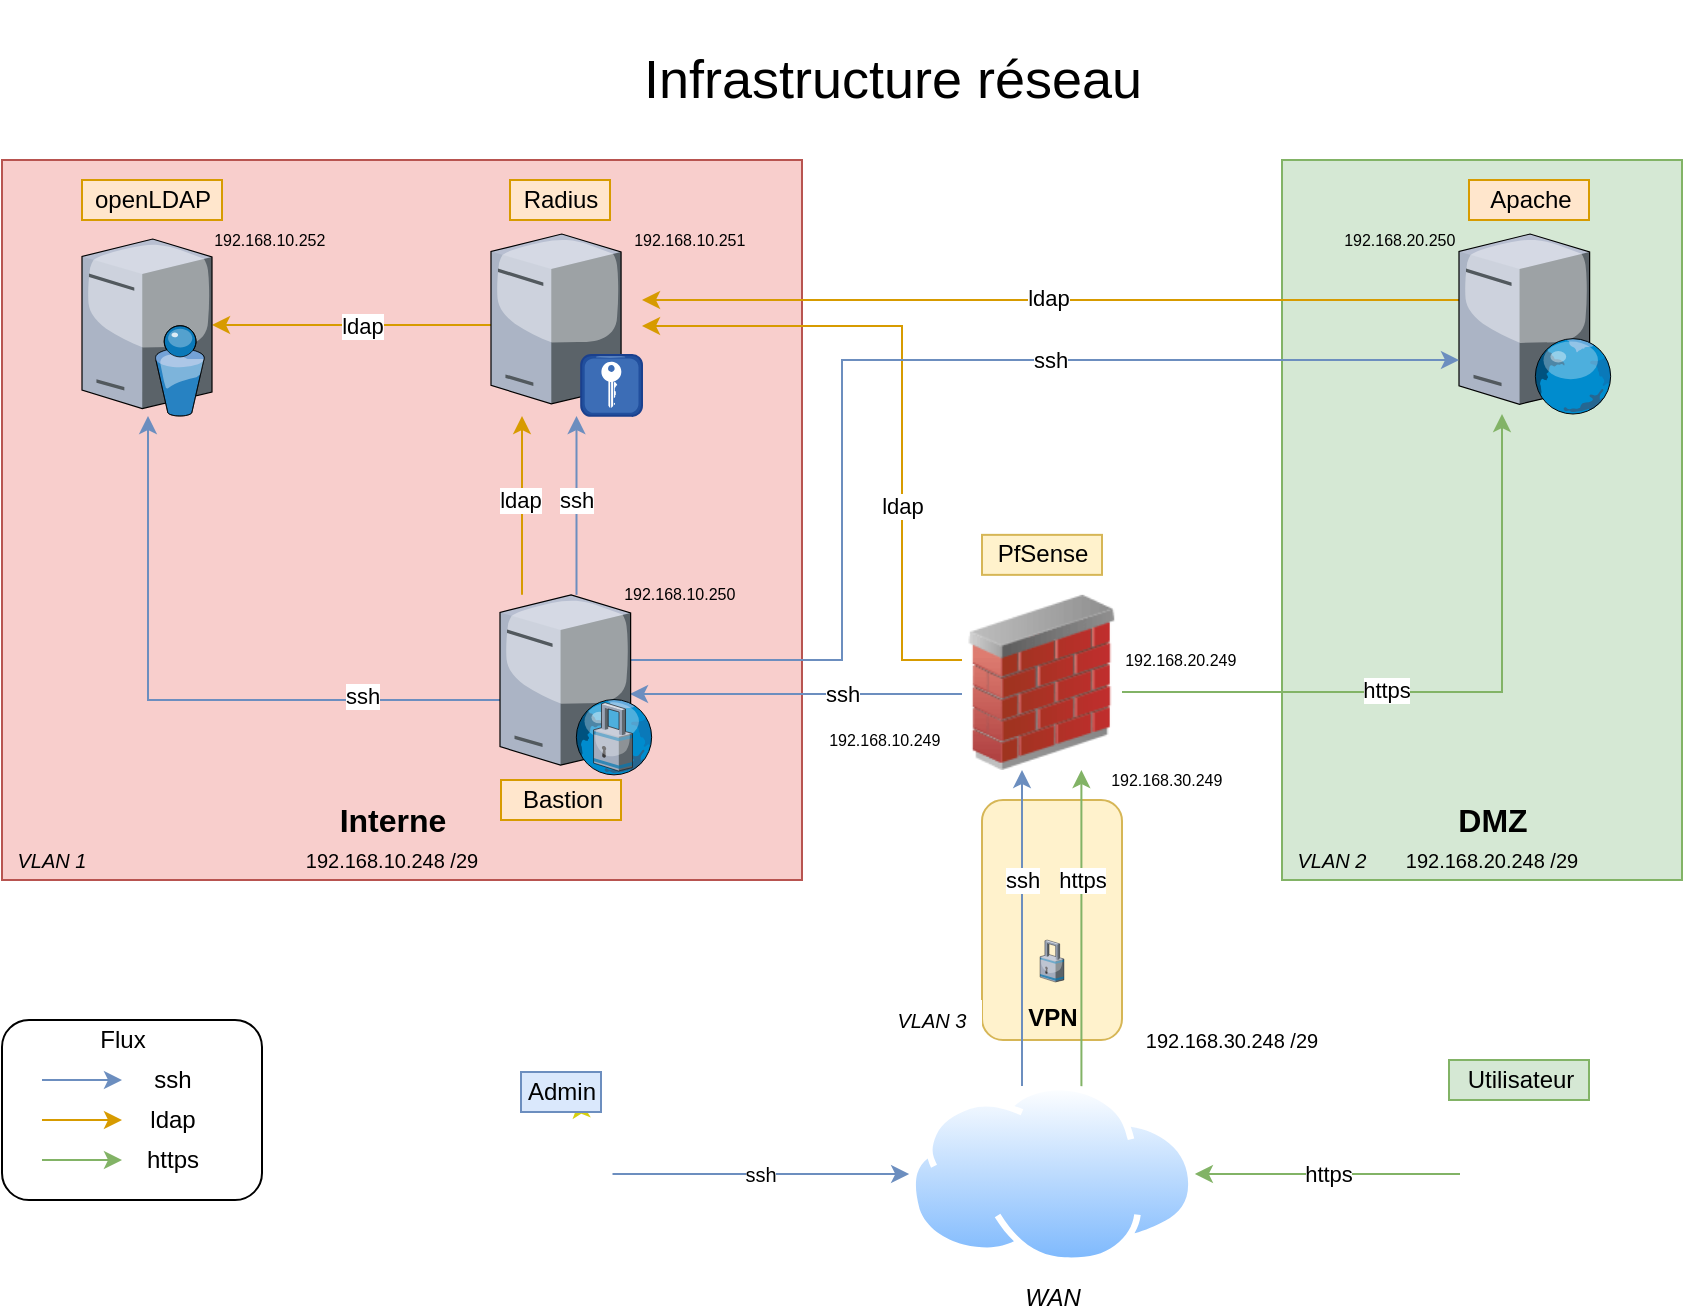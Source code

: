 <mxfile version="14.2.9" type="device"><diagram id="QG5FxIs-d3T0Kb_zraow" name="Page-1"><mxGraphModel dx="1185" dy="638" grid="1" gridSize="10" guides="1" tooltips="1" connect="1" arrows="1" fold="1" page="1" pageScale="1" pageWidth="1169" pageHeight="1654" math="0" shadow="0"><root><mxCell id="0"/><mxCell id="1" parent="0"/><mxCell id="yojVZkFBQaKlqHBhDMuP-142" value="" style="rounded=1;whiteSpace=wrap;html=1;glass=0;labelBackgroundColor=#85FFCA;strokeWidth=1;fillColor=#fff2cc;fontSize=27;strokeColor=#d6b656;" parent="1" vertex="1"><mxGeometry x="730" y="440" width="70" height="120" as="geometry"/></mxCell><mxCell id="yojVZkFBQaKlqHBhDMuP-131" value="" style="rounded=1;whiteSpace=wrap;html=1;glass=0;" parent="1" vertex="1"><mxGeometry x="240" y="550" width="130" height="90" as="geometry"/></mxCell><mxCell id="yojVZkFBQaKlqHBhDMuP-35" value="" style="rounded=0;whiteSpace=wrap;html=1;fillColor=#d5e8d4;strokeColor=#82b366;" parent="1" vertex="1"><mxGeometry x="880" y="120" width="200" height="360" as="geometry"/></mxCell><mxCell id="yojVZkFBQaKlqHBhDMuP-34" value="" style="whiteSpace=wrap;html=1;fillColor=#f8cecc;strokeColor=#b85450;" parent="1" vertex="1"><mxGeometry x="240" y="120" width="400" height="360" as="geometry"/></mxCell><mxCell id="yojVZkFBQaKlqHBhDMuP-86" value="https" style="edgeStyle=orthogonalEdgeStyle;rounded=0;orthogonalLoop=1;jettySize=auto;html=1;entryX=1;entryY=0.5;entryDx=0;entryDy=0;startArrow=none;startFill=0;endArrow=classic;endFill=1;strokeColor=#82b366;fillColor=#d5e8d4;" parent="1" target="yojVZkFBQaKlqHBhDMuP-85" edge="1"><mxGeometry relative="1" as="geometry"><mxPoint x="969" y="627" as="sourcePoint"/><Array as="points"><mxPoint x="969" y="627"/></Array></mxGeometry></mxCell><mxCell id="yojVZkFBQaKlqHBhDMuP-21" style="edgeStyle=orthogonalEdgeStyle;rounded=0;orthogonalLoop=1;jettySize=auto;html=1;fillColor=#ffe6cc;strokeColor=#d79b00;" parent="1" source="yojVZkFBQaKlqHBhDMuP-10" target="yojVZkFBQaKlqHBhDMuP-8" edge="1"><mxGeometry relative="1" as="geometry"><Array as="points"><mxPoint x="920" y="190"/><mxPoint x="920" y="190"/></Array></mxGeometry></mxCell><mxCell id="yojVZkFBQaKlqHBhDMuP-60" value="ldap" style="edgeLabel;html=1;align=center;verticalAlign=middle;resizable=0;points=[];" parent="yojVZkFBQaKlqHBhDMuP-21" vertex="1" connectable="0"><mxGeometry x="0.202" relative="1" as="geometry"><mxPoint x="39.5" y="-1.25" as="offset"/></mxGeometry></mxCell><mxCell id="yojVZkFBQaKlqHBhDMuP-70" style="edgeStyle=orthogonalEdgeStyle;rounded=0;orthogonalLoop=1;jettySize=auto;html=1;strokeColor=#d79b00;fillColor=#ffe6cc;" parent="1" source="yojVZkFBQaKlqHBhDMuP-8" target="yojVZkFBQaKlqHBhDMuP-9" edge="1"><mxGeometry relative="1" as="geometry"><Array as="points"><mxPoint x="490" y="206"/><mxPoint x="490" y="206"/></Array></mxGeometry></mxCell><mxCell id="yojVZkFBQaKlqHBhDMuP-116" value="ldap" style="edgeLabel;html=1;align=center;verticalAlign=middle;resizable=0;points=[];" parent="yojVZkFBQaKlqHBhDMuP-70" vertex="1" connectable="0"><mxGeometry x="0.341" relative="1" as="geometry"><mxPoint x="28.5" as="offset"/></mxGeometry></mxCell><mxCell id="yojVZkFBQaKlqHBhDMuP-9" value="" style="verticalLabelPosition=bottom;aspect=fixed;html=1;verticalAlign=top;strokeColor=none;align=center;outlineConnect=0;shape=mxgraph.citrix.directory_server;" parent="1" vertex="1"><mxGeometry x="280" y="159.5" width="65" height="88.5" as="geometry"/></mxCell><mxCell id="yojVZkFBQaKlqHBhDMuP-10" value="" style="verticalLabelPosition=bottom;aspect=fixed;html=1;verticalAlign=top;strokeColor=none;align=center;outlineConnect=0;shape=mxgraph.citrix.web_server;" parent="1" vertex="1"><mxGeometry x="968.5" y="157" width="76.5" height="90" as="geometry"/></mxCell><mxCell id="yojVZkFBQaKlqHBhDMuP-13" style="edgeStyle=orthogonalEdgeStyle;rounded=0;orthogonalLoop=1;jettySize=auto;html=1;fillColor=#d5e8d4;strokeColor=#82b366;" parent="1" source="yojVZkFBQaKlqHBhDMuP-12" target="yojVZkFBQaKlqHBhDMuP-10" edge="1"><mxGeometry relative="1" as="geometry"><Array as="points"><mxPoint x="990" y="386"/></Array></mxGeometry></mxCell><mxCell id="yojVZkFBQaKlqHBhDMuP-57" value="&lt;span style=&quot;color: rgba(0 , 0 , 0 , 0) ; font-family: monospace ; font-size: 0px ; background-color: rgb(248 , 249 , 250)&quot;&gt;%3CmxGraphModel%3E%3Croot%3E%3CmxCell%20id%3D%220%22%2F%3E%3CmxCell%20id%3D%221%22%20parent%3D%220%22%2F%3E%3CmxCell%20id%3D%222%22%20value%3D%22https%22%20style%3D%22text%3Bhtml%3D1%3Balign%3Dcenter%3BverticalAlign%3Dmiddle%3Bresizable%3D0%3Bpoints%3D%5B%5D%3Bautosize%3D1%3B%22%20vertex%3D%221%22%20parent%3D%221%22%3E%3CmxGeometry%20x%3D%22950%22%20y%3D%22500%22%20width%3D%2240%22%20height%3D%2220%22%20as%3D%22geometry%22%2F%3E%3C%2FmxCell%3E%3C%2Froot%3E%3C%2FmxGraphModel%3E&lt;/span&gt;" style="edgeLabel;html=1;align=center;verticalAlign=middle;resizable=0;points=[];" parent="yojVZkFBQaKlqHBhDMuP-13" vertex="1" connectable="0"><mxGeometry x="-0.048" y="2" relative="1" as="geometry"><mxPoint as="offset"/></mxGeometry></mxCell><mxCell id="yojVZkFBQaKlqHBhDMuP-58" value="https" style="edgeLabel;html=1;align=center;verticalAlign=middle;resizable=0;points=[];" parent="yojVZkFBQaKlqHBhDMuP-13" vertex="1" connectable="0"><mxGeometry x="-0.081" y="1" relative="1" as="geometry"><mxPoint x="-19" as="offset"/></mxGeometry></mxCell><mxCell id="yojVZkFBQaKlqHBhDMuP-95" style="edgeStyle=orthogonalEdgeStyle;rounded=0;orthogonalLoop=1;jettySize=auto;html=1;startArrow=none;startFill=0;endArrow=classic;endFill=1;strokeColor=#d79b00;fillColor=#ffe6cc;" parent="1" source="yojVZkFBQaKlqHBhDMuP-12" target="yojVZkFBQaKlqHBhDMuP-8" edge="1"><mxGeometry relative="1" as="geometry"><Array as="points"><mxPoint x="690" y="370"/><mxPoint x="690" y="203"/></Array></mxGeometry></mxCell><mxCell id="yojVZkFBQaKlqHBhDMuP-96" value="ldap" style="edgeLabel;html=1;align=center;verticalAlign=middle;resizable=0;points=[];" parent="yojVZkFBQaKlqHBhDMuP-95" vertex="1" connectable="0"><mxGeometry x="-0.174" y="-4" relative="1" as="geometry"><mxPoint x="-4" y="28" as="offset"/></mxGeometry></mxCell><mxCell id="yojVZkFBQaKlqHBhDMuP-12" value="" style="image;html=1;image=img/lib/clip_art/networking/Firewall_02_128x128.png" parent="1" vertex="1"><mxGeometry x="720" y="337.43" width="80" height="87.57" as="geometry"/></mxCell><mxCell id="yojVZkFBQaKlqHBhDMuP-16" value="Radius" style="text;html=1;align=center;verticalAlign=middle;resizable=0;points=[];autosize=1;fillColor=#ffe6cc;strokeColor=#d79b00;" parent="1" vertex="1"><mxGeometry x="494" y="130" width="50" height="20" as="geometry"/></mxCell><mxCell id="yojVZkFBQaKlqHBhDMuP-17" value="openLDAP" style="text;html=1;align=center;verticalAlign=middle;resizable=0;points=[];autosize=1;fillColor=#ffe6cc;strokeColor=#d79b00;" parent="1" vertex="1"><mxGeometry x="280" y="130" width="70" height="20" as="geometry"/></mxCell><mxCell id="yojVZkFBQaKlqHBhDMuP-18" value="Apache" style="text;html=1;align=center;verticalAlign=middle;resizable=0;points=[];autosize=1;fillColor=#ffe6cc;strokeColor=#d79b00;" parent="1" vertex="1"><mxGeometry x="973.5" y="130" width="60" height="20" as="geometry"/></mxCell><mxCell id="yojVZkFBQaKlqHBhDMuP-19" value="PfSense" style="text;html=1;align=center;verticalAlign=middle;resizable=0;points=[];autosize=1;fillColor=#fff2cc;strokeColor=#d6b656;" parent="1" vertex="1"><mxGeometry x="730" y="307.43" width="60" height="20" as="geometry"/></mxCell><mxCell id="yojVZkFBQaKlqHBhDMuP-28" style="edgeStyle=orthogonalEdgeStyle;rounded=0;orthogonalLoop=1;jettySize=auto;html=1;fillColor=#dae8fc;strokeColor=#6c8ebf;endArrow=classic;endFill=1;" parent="1" target="yojVZkFBQaKlqHBhDMuP-10" edge="1"><mxGeometry relative="1" as="geometry"><mxPoint x="553.53" y="370" as="sourcePoint"/><mxPoint x="950" y="270" as="targetPoint"/><Array as="points"><mxPoint x="660" y="370"/><mxPoint x="660" y="220"/></Array></mxGeometry></mxCell><mxCell id="yojVZkFBQaKlqHBhDMuP-122" value="ssh" style="edgeLabel;html=1;align=center;verticalAlign=middle;resizable=0;points=[];" parent="yojVZkFBQaKlqHBhDMuP-28" vertex="1" connectable="0"><mxGeometry x="0.361" y="1" relative="1" as="geometry"><mxPoint x="-24.53" y="1" as="offset"/></mxGeometry></mxCell><mxCell id="yojVZkFBQaKlqHBhDMuP-24" value="Bastion&lt;br&gt;" style="text;html=1;align=center;verticalAlign=middle;resizable=0;points=[];autosize=1;fillColor=#ffe6cc;strokeColor=#d79b00;" parent="1" vertex="1"><mxGeometry x="489.5" y="430" width="60" height="20" as="geometry"/></mxCell><mxCell id="yojVZkFBQaKlqHBhDMuP-30" value="" style="shape=image;html=1;verticalAlign=top;verticalLabelPosition=bottom;labelBackgroundColor=#ffffff;imageAspect=0;aspect=fixed;image=https://cdn1.iconfinder.com/data/icons/IconsLandVistaPeopleIconsDemo/128/Client_Male_Dark.png" parent="1" vertex="1"><mxGeometry x="979.5" y="596" width="48" height="48" as="geometry"/></mxCell><mxCell id="yojVZkFBQaKlqHBhDMuP-31" value="Utilisateur" style="text;html=1;align=center;verticalAlign=middle;resizable=0;points=[];autosize=1;fillColor=#d5e8d4;strokeColor=#82b366;" parent="1" vertex="1"><mxGeometry x="963.5" y="570" width="70" height="20" as="geometry"/></mxCell><mxCell id="yojVZkFBQaKlqHBhDMuP-38" value="&lt;font style=&quot;font-size: 16px&quot;&gt;DMZ&lt;/font&gt;" style="text;html=1;align=center;verticalAlign=middle;resizable=0;points=[];autosize=1;fontStyle=1" parent="1" vertex="1"><mxGeometry x="960" y="440" width="50" height="20" as="geometry"/></mxCell><mxCell id="yojVZkFBQaKlqHBhDMuP-79" value="&lt;font style=&quot;font-size: 16px&quot;&gt;Interne&lt;/font&gt;" style="text;html=1;align=center;verticalAlign=middle;resizable=0;points=[];autosize=1;fillColor=#f8cecc;glass=0;rounded=0;fontStyle=1" parent="1" vertex="1"><mxGeometry x="400" y="440" width="70" height="20" as="geometry"/></mxCell><mxCell id="yojVZkFBQaKlqHBhDMuP-106" value="ssh" style="edgeStyle=orthogonalEdgeStyle;rounded=0;orthogonalLoop=1;jettySize=auto;html=1;startArrow=none;startFill=0;endArrow=classic;endFill=1;strokeColor=#6c8ebf;fillColor=#dae8fc;" parent="1" source="yojVZkFBQaKlqHBhDMuP-85" target="yojVZkFBQaKlqHBhDMuP-12" edge="1"><mxGeometry x="0.304" relative="1" as="geometry"><Array as="points"><mxPoint x="750" y="490"/><mxPoint x="750" y="490"/></Array><mxPoint as="offset"/></mxGeometry></mxCell><mxCell id="yojVZkFBQaKlqHBhDMuP-114" style="edgeStyle=orthogonalEdgeStyle;rounded=0;orthogonalLoop=1;jettySize=auto;html=1;startArrow=none;startFill=0;endArrow=classic;endFill=1;strokeColor=#82b366;fillColor=#d5e8d4;exitX=0.603;exitY=0.013;exitDx=0;exitDy=0;exitPerimeter=0;" parent="1" source="yojVZkFBQaKlqHBhDMuP-85" target="yojVZkFBQaKlqHBhDMuP-12" edge="1"><mxGeometry relative="1" as="geometry"><mxPoint x="780" y="575" as="sourcePoint"/><Array as="points"><mxPoint x="780" y="470"/><mxPoint x="780" y="470"/></Array></mxGeometry></mxCell><mxCell id="yojVZkFBQaKlqHBhDMuP-115" value="https" style="edgeLabel;html=1;align=center;verticalAlign=middle;resizable=0;points=[];" parent="yojVZkFBQaKlqHBhDMuP-114" vertex="1" connectable="0"><mxGeometry x="0.236" y="-2" relative="1" as="geometry"><mxPoint x="-2" y="-5.67" as="offset"/></mxGeometry></mxCell><mxCell id="yojVZkFBQaKlqHBhDMuP-85" value="WAN" style="aspect=fixed;perimeter=ellipsePerimeter;html=1;align=center;shadow=0;dashed=0;spacingTop=3;image;image=img/lib/active_directory/internet_cloud.svg;fontStyle=2" parent="1" vertex="1"><mxGeometry x="693.57" y="582" width="142.86" height="90" as="geometry"/></mxCell><mxCell id="yojVZkFBQaKlqHBhDMuP-164" style="edgeStyle=orthogonalEdgeStyle;rounded=0;orthogonalLoop=1;jettySize=auto;html=1;exitX=0.75;exitY=1;exitDx=0;exitDy=0;startArrow=none;startFill=0;endArrow=classic;endFill=1;strokeColor=#D6CF11;fontSize=8;fontColor=#000000;" parent="1" source="yojVZkFBQaKlqHBhDMuP-97" edge="1"><mxGeometry relative="1" as="geometry"><mxPoint x="528.857" y="590" as="targetPoint"/></mxGeometry></mxCell><mxCell id="yojVZkFBQaKlqHBhDMuP-97" value="Admin&lt;br&gt;" style="text;html=1;strokeColor=#6c8ebf;fillColor=#dae8fc;align=center;verticalAlign=middle;whiteSpace=wrap;rounded=0;" parent="1" vertex="1"><mxGeometry x="499.5" y="576" width="40" height="20" as="geometry"/></mxCell><mxCell id="yojVZkFBQaKlqHBhDMuP-8" value="" style="verticalLabelPosition=bottom;aspect=fixed;html=1;verticalAlign=top;align=center;outlineConnect=0;shape=mxgraph.citrix.radius_server;" parent="1" vertex="1"><mxGeometry x="484.5" y="157" width="75.5" height="91" as="geometry"/></mxCell><mxCell id="yojVZkFBQaKlqHBhDMuP-108" value="ssh" style="edgeStyle=orthogonalEdgeStyle;rounded=0;orthogonalLoop=1;jettySize=auto;html=1;startArrow=none;startFill=0;endArrow=classic;endFill=1;strokeColor=#6c8ebf;fillColor=#dae8fc;" parent="1" source="yojVZkFBQaKlqHBhDMuP-111" target="yojVZkFBQaKlqHBhDMuP-8" edge="1"><mxGeometry x="0.061" relative="1" as="geometry"><mxPoint x="530" y="330" as="sourcePoint"/><Array as="points"><mxPoint x="527" y="310"/><mxPoint x="527" y="310"/></Array><mxPoint as="offset"/></mxGeometry></mxCell><mxCell id="yojVZkFBQaKlqHBhDMuP-101" value="ssh" style="edgeStyle=orthogonalEdgeStyle;rounded=0;orthogonalLoop=1;jettySize=auto;html=1;fillColor=#dae8fc;strokeColor=#6c8ebf;" parent="1" source="yojVZkFBQaKlqHBhDMuP-12" edge="1"><mxGeometry x="-0.277" relative="1" as="geometry"><mxPoint x="795" y="243.5" as="sourcePoint"/><mxPoint x="554" y="387" as="targetPoint"/><Array as="points"><mxPoint x="554" y="387"/></Array><mxPoint as="offset"/></mxGeometry></mxCell><mxCell id="yojVZkFBQaKlqHBhDMuP-102" value="&lt;span style=&quot;color: rgba(0 , 0 , 0 , 0) ; font-family: monospace ; font-size: 0px ; background-color: rgb(248 , 249 , 250)&quot;&gt;%3CmxGraphModel%3E%3Croot%3E%3CmxCell%20id%3D%220%22%2F%3E%3CmxCell%20id%3D%221%22%20parent%3D%220%22%2F%3E%3CmxCell%20id%3D%222%22%20value%3D%22ssh%22%20style%3D%22text%3Bhtml%3D1%3Balign%3Dcenter%3BverticalAlign%3Dmiddle%3Bresizable%3D0%3Bpoints%3D%5B%5D%3Bautosize%3D1%3B%22%20vertex%3D%221%22%20parent%3D%221%22%3E%3CmxGeometry%20x%3D%22658.72%22%20y%3D%22100%22%20width%3D%2230%22%20height%3D%2220%22%20as%3D%22geometry%22%2F%3E%3C%2FmxCell%3E%3C%2Froot%3E%3C%2FmxGraphModel%3Es&lt;/span&gt;" style="edgeLabel;html=1;align=center;verticalAlign=middle;resizable=0;points=[];" parent="yojVZkFBQaKlqHBhDMuP-101" vertex="1" connectable="0"><mxGeometry x="-0.616" y="-1" relative="1" as="geometry"><mxPoint as="offset"/></mxGeometry></mxCell><mxCell id="yojVZkFBQaKlqHBhDMuP-163" value="ssh" style="edgeStyle=orthogonalEdgeStyle;rounded=0;orthogonalLoop=1;jettySize=auto;html=1;startArrow=none;startFill=0;endArrow=classic;endFill=1;strokeColor=#6c8ebf;fontSize=10;fontColor=#000000;fillColor=#dae8fc;" parent="1" source="yojVZkFBQaKlqHBhDMuP-105" target="yojVZkFBQaKlqHBhDMuP-85" edge="1"><mxGeometry relative="1" as="geometry"><Array as="points"><mxPoint x="680" y="627"/><mxPoint x="680" y="627"/></Array></mxGeometry></mxCell><mxCell id="yojVZkFBQaKlqHBhDMuP-105" value="" style="shape=image;html=1;verticalAlign=top;verticalLabelPosition=bottom;labelBackgroundColor=#ffffff;imageAspect=0;aspect=fixed;image=https://cdn1.iconfinder.com/data/icons/bokbokstars-121-classic-stock-icons-1/128/person-man.png" parent="1" vertex="1"><mxGeometry x="493.75" y="601.25" width="51.5" height="51.5" as="geometry"/></mxCell><mxCell id="yojVZkFBQaKlqHBhDMuP-112" style="edgeStyle=orthogonalEdgeStyle;rounded=0;orthogonalLoop=1;jettySize=auto;html=1;startArrow=none;startFill=0;endArrow=classic;endFill=1;strokeColor=#6c8ebf;fillColor=#dae8fc;" parent="1" source="yojVZkFBQaKlqHBhDMuP-111" target="yojVZkFBQaKlqHBhDMuP-9" edge="1"><mxGeometry relative="1" as="geometry"><Array as="points"><mxPoint x="313" y="390"/></Array></mxGeometry></mxCell><mxCell id="yojVZkFBQaKlqHBhDMuP-117" value="ssh" style="edgeLabel;html=1;align=center;verticalAlign=middle;resizable=0;points=[];" parent="yojVZkFBQaKlqHBhDMuP-112" vertex="1" connectable="0"><mxGeometry x="-0.157" y="-2" relative="1" as="geometry"><mxPoint x="65.17" as="offset"/></mxGeometry></mxCell><mxCell id="yojVZkFBQaKlqHBhDMuP-113" style="edgeStyle=orthogonalEdgeStyle;rounded=0;orthogonalLoop=1;jettySize=auto;html=1;startArrow=none;startFill=0;endArrow=classic;endFill=1;strokeColor=#d79b00;fillColor=#ffe6cc;" parent="1" source="yojVZkFBQaKlqHBhDMuP-111" target="yojVZkFBQaKlqHBhDMuP-8" edge="1"><mxGeometry relative="1" as="geometry"><Array as="points"><mxPoint x="500" y="320"/><mxPoint x="500" y="320"/></Array></mxGeometry></mxCell><mxCell id="yojVZkFBQaKlqHBhDMuP-119" value="ldap" style="edgeLabel;html=1;align=center;verticalAlign=middle;resizable=0;points=[];" parent="yojVZkFBQaKlqHBhDMuP-113" vertex="1" connectable="0"><mxGeometry x="0.262" y="-4" relative="1" as="geometry"><mxPoint x="-5.75" y="8.57" as="offset"/></mxGeometry></mxCell><mxCell id="yojVZkFBQaKlqHBhDMuP-111" value="" style="verticalLabelPosition=bottom;aspect=fixed;html=1;verticalAlign=top;strokeColor=none;align=center;outlineConnect=0;shape=mxgraph.citrix.proxy_server;rounded=0;glass=0;fillColor=none;" parent="1" vertex="1"><mxGeometry x="489" y="337.43" width="76.5" height="90" as="geometry"/></mxCell><mxCell id="yojVZkFBQaKlqHBhDMuP-123" value="" style="endArrow=classic;html=1;strokeColor=#6c8ebf;fillColor=#dae8fc;" parent="1" edge="1"><mxGeometry width="50" height="50" relative="1" as="geometry"><mxPoint x="260" y="580" as="sourcePoint"/><mxPoint x="300" y="580" as="targetPoint"/></mxGeometry></mxCell><mxCell id="yojVZkFBQaKlqHBhDMuP-124" value="ssh" style="text;html=1;align=center;verticalAlign=middle;resizable=0;points=[];autosize=1;" parent="1" vertex="1"><mxGeometry x="310" y="570" width="30" height="20" as="geometry"/></mxCell><mxCell id="yojVZkFBQaKlqHBhDMuP-125" value="" style="endArrow=classic;html=1;strokeColor=#d79b00;fillColor=#ffe6cc;" parent="1" edge="1"><mxGeometry width="50" height="50" relative="1" as="geometry"><mxPoint x="260" y="600" as="sourcePoint"/><mxPoint x="300" y="600" as="targetPoint"/></mxGeometry></mxCell><mxCell id="yojVZkFBQaKlqHBhDMuP-126" value="ldap" style="text;html=1;align=center;verticalAlign=middle;resizable=0;points=[];autosize=1;" parent="1" vertex="1"><mxGeometry x="305" y="590" width="40" height="20" as="geometry"/></mxCell><mxCell id="yojVZkFBQaKlqHBhDMuP-127" value="https" style="text;html=1;align=center;verticalAlign=middle;resizable=0;points=[];autosize=1;" parent="1" vertex="1"><mxGeometry x="305" y="610" width="40" height="20" as="geometry"/></mxCell><mxCell id="yojVZkFBQaKlqHBhDMuP-128" value="" style="endArrow=classic;html=1;strokeColor=#82b366;fillColor=#d5e8d4;" parent="1" edge="1"><mxGeometry width="50" height="50" relative="1" as="geometry"><mxPoint x="260" y="620" as="sourcePoint"/><mxPoint x="300" y="620" as="targetPoint"/></mxGeometry></mxCell><mxCell id="yojVZkFBQaKlqHBhDMuP-129" value="Flux" style="text;html=1;align=center;verticalAlign=middle;resizable=0;points=[];autosize=1;" parent="1" vertex="1"><mxGeometry x="280" y="550" width="40" height="20" as="geometry"/></mxCell><mxCell id="yojVZkFBQaKlqHBhDMuP-132" value="Infrastructure réseau" style="text;html=1;strokeColor=none;fillColor=none;align=center;verticalAlign=middle;whiteSpace=wrap;rounded=0;glass=0;strokeWidth=4;fontSize=27;labelBorderColor=none;labelBackgroundColor=none;fontStyle=0" parent="1" vertex="1"><mxGeometry x="535" y="40" width="301.43" height="80" as="geometry"/></mxCell><mxCell id="yojVZkFBQaKlqHBhDMuP-145" value="&lt;font style=&quot;font-size: 12px&quot;&gt;VPN&lt;/font&gt;" style="text;html=1;align=center;verticalAlign=middle;resizable=0;points=[];autosize=1;fontStyle=1" parent="1" vertex="1"><mxGeometry x="745" y="538.5" width="40" height="20" as="geometry"/></mxCell><mxCell id="yojVZkFBQaKlqHBhDMuP-146" value="" style="verticalLabelPosition=bottom;aspect=fixed;html=1;verticalAlign=top;strokeColor=none;align=center;outlineConnect=0;shape=mxgraph.citrix.security;rounded=0;glass=0;labelBackgroundColor=#85FFCA;fillColor=none;fontSize=27;fontColor=#67FF38;" parent="1" vertex="1"><mxGeometry x="759.01" y="510" width="11.98" height="21" as="geometry"/></mxCell><mxCell id="yojVZkFBQaKlqHBhDMuP-150" value="192.168.10.248 /29" style="text;html=1;strokeColor=none;fillColor=none;align=center;verticalAlign=middle;whiteSpace=wrap;rounded=0;glass=0;labelBackgroundColor=none;fontSize=10;fontColor=#000000;" parent="1" vertex="1"><mxGeometry x="365" y="460" width="140" height="20" as="geometry"/></mxCell><mxCell id="yojVZkFBQaKlqHBhDMuP-152" value="192.168.20.248 /29" style="text;html=1;strokeColor=none;fillColor=none;align=center;verticalAlign=middle;whiteSpace=wrap;rounded=0;glass=0;labelBackgroundColor=none;fontSize=10;" parent="1" vertex="1"><mxGeometry x="915" y="460" width="140" height="20" as="geometry"/></mxCell><mxCell id="yojVZkFBQaKlqHBhDMuP-153" value="192.168.30.248 /29" style="text;html=1;strokeColor=none;fillColor=none;align=center;verticalAlign=middle;whiteSpace=wrap;rounded=0;glass=0;labelBackgroundColor=none;fontSize=10;fontColor=#000000;" parent="1" vertex="1"><mxGeometry x="785" y="550" width="140" height="20" as="geometry"/></mxCell><mxCell id="yojVZkFBQaKlqHBhDMuP-154" value="192.168.20.250&amp;nbsp;" style="text;html=1;strokeColor=none;fillColor=none;align=center;verticalAlign=middle;whiteSpace=wrap;rounded=0;glass=0;labelBackgroundColor=none;fontSize=8;fontColor=#000000;" parent="1" vertex="1"><mxGeometry x="870" y="150" width="140" height="20" as="geometry"/></mxCell><mxCell id="yojVZkFBQaKlqHBhDMuP-155" value="192.168.10.250&amp;nbsp;" style="text;html=1;strokeColor=none;fillColor=none;align=center;verticalAlign=middle;whiteSpace=wrap;rounded=0;glass=0;labelBackgroundColor=none;fontSize=8;fontColor=#000000;" parent="1" vertex="1"><mxGeometry x="510" y="327.43" width="140" height="20" as="geometry"/></mxCell><mxCell id="yojVZkFBQaKlqHBhDMuP-156" value="192.168.10.251&amp;nbsp;" style="text;html=1;strokeColor=none;fillColor=none;align=center;verticalAlign=middle;whiteSpace=wrap;rounded=0;glass=0;labelBackgroundColor=none;fontSize=8;fontColor=#000000;" parent="1" vertex="1"><mxGeometry x="515" y="150" width="140" height="20" as="geometry"/></mxCell><mxCell id="yojVZkFBQaKlqHBhDMuP-157" value="192.168.10.252&amp;nbsp;" style="text;html=1;strokeColor=none;fillColor=none;align=center;verticalAlign=middle;whiteSpace=wrap;rounded=0;glass=0;labelBackgroundColor=none;fontSize=8;fontColor=#000000;" parent="1" vertex="1"><mxGeometry x="305" y="150" width="140" height="20" as="geometry"/></mxCell><mxCell id="yojVZkFBQaKlqHBhDMuP-158" value="192.168.30.249&amp;nbsp;" style="text;html=1;strokeColor=none;fillColor=none;align=center;verticalAlign=middle;whiteSpace=wrap;rounded=0;glass=0;labelBackgroundColor=none;fontSize=8;fontColor=#000000;" parent="1" vertex="1"><mxGeometry x="785.99" y="420" width="75" height="20" as="geometry"/></mxCell><mxCell id="_dveX3byemIlAJ5nb88z-1" value="192.168.20.249&amp;nbsp;" style="text;html=1;strokeColor=none;fillColor=none;align=center;verticalAlign=middle;whiteSpace=wrap;rounded=0;glass=0;labelBackgroundColor=none;fontSize=8;fontColor=#000000;" vertex="1" parent="1"><mxGeometry x="800" y="360" width="60.99" height="20" as="geometry"/></mxCell><mxCell id="_dveX3byemIlAJ5nb88z-2" value="192.168.10.249&amp;nbsp;" style="text;html=1;strokeColor=none;fillColor=none;align=center;verticalAlign=middle;whiteSpace=wrap;rounded=0;glass=0;labelBackgroundColor=none;fontSize=8;fontColor=#000000;" vertex="1" parent="1"><mxGeometry x="650" y="400" width="65.22" height="20" as="geometry"/></mxCell><mxCell id="_dveX3byemIlAJ5nb88z-4" value="VLAN 1" style="text;html=1;strokeColor=none;fillColor=none;align=center;verticalAlign=middle;whiteSpace=wrap;rounded=0;fontSize=10;fontStyle=2" vertex="1" parent="1"><mxGeometry x="240" y="460" width="50" height="20" as="geometry"/></mxCell><mxCell id="_dveX3byemIlAJ5nb88z-5" value="VLAN 3" style="text;html=1;strokeColor=none;align=center;verticalAlign=middle;whiteSpace=wrap;rounded=0;fillColor=#ffffff;fontStyle=2;fontSize=10;" vertex="1" parent="1"><mxGeometry x="680" y="540" width="50" height="20" as="geometry"/></mxCell><mxCell id="_dveX3byemIlAJ5nb88z-7" value="VLAN 2" style="text;html=1;strokeColor=none;fillColor=none;align=center;verticalAlign=middle;whiteSpace=wrap;rounded=0;fontStyle=2;fontSize=10;" vertex="1" parent="1"><mxGeometry x="880" y="460" width="50" height="20" as="geometry"/></mxCell></root></mxGraphModel></diagram></mxfile>